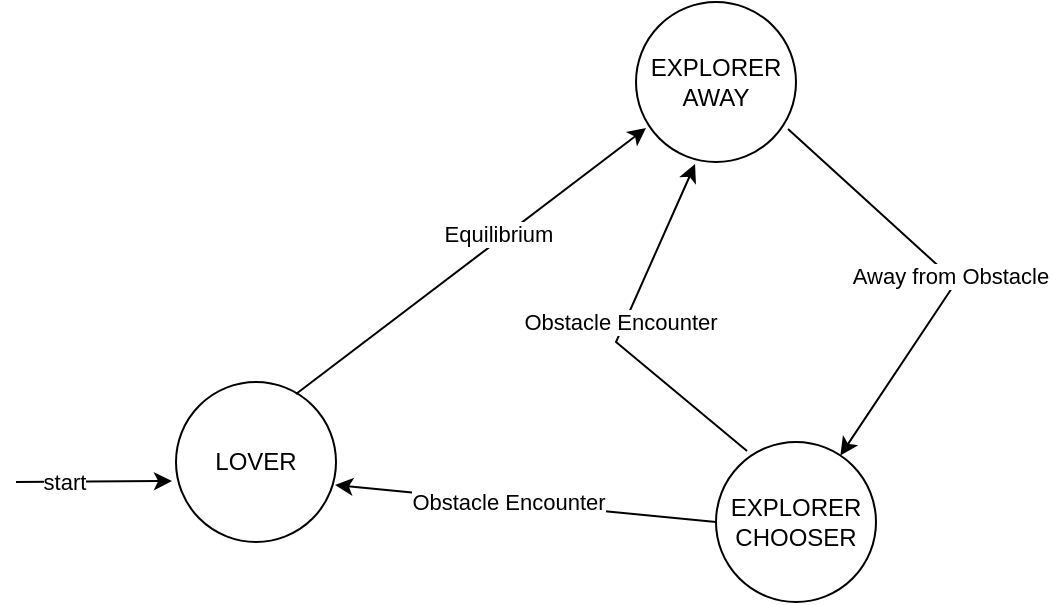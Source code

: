 <mxfile version="26.0.16">
  <diagram name="Seite-1" id="c3ej4vT4nyOo6T_Is-6b">
    <mxGraphModel dx="756" dy="639" grid="1" gridSize="10" guides="1" tooltips="1" connect="1" arrows="1" fold="1" page="1" pageScale="1" pageWidth="827" pageHeight="1169" math="0" shadow="0">
      <root>
        <mxCell id="0" />
        <mxCell id="1" parent="0" />
        <mxCell id="BfWytJAH_e0osU_aniQq-2" value="LOVER" style="ellipse;whiteSpace=wrap;html=1;aspect=fixed;" parent="1" vertex="1">
          <mxGeometry x="350" y="210" width="80" height="80" as="geometry" />
        </mxCell>
        <mxCell id="BfWytJAH_e0osU_aniQq-3" value="EXPLORER AWAY" style="ellipse;whiteSpace=wrap;html=1;aspect=fixed;" parent="1" vertex="1">
          <mxGeometry x="580" y="20" width="80" height="80" as="geometry" />
        </mxCell>
        <mxCell id="BfWytJAH_e0osU_aniQq-4" value="EXPLORER CHOOSER" style="ellipse;whiteSpace=wrap;html=1;aspect=fixed;" parent="1" vertex="1">
          <mxGeometry x="620" y="240" width="80" height="80" as="geometry" />
        </mxCell>
        <mxCell id="BfWytJAH_e0osU_aniQq-5" value="" style="endArrow=classic;html=1;rounded=0;entryX=-0.025;entryY=0.619;entryDx=0;entryDy=0;entryPerimeter=0;" parent="1" target="BfWytJAH_e0osU_aniQq-2" edge="1">
          <mxGeometry width="50" height="50" relative="1" as="geometry">
            <mxPoint x="270" y="260" as="sourcePoint" />
            <mxPoint x="440" y="220" as="targetPoint" />
          </mxGeometry>
        </mxCell>
        <mxCell id="BfWytJAH_e0osU_aniQq-6" value="start" style="edgeLabel;html=1;align=center;verticalAlign=middle;resizable=0;points=[];" parent="BfWytJAH_e0osU_aniQq-5" vertex="1" connectable="0">
          <mxGeometry x="-0.385" relative="1" as="geometry">
            <mxPoint as="offset" />
          </mxGeometry>
        </mxCell>
        <mxCell id="BfWytJAH_e0osU_aniQq-7" value="" style="endArrow=classic;html=1;rounded=0;exitX=0.75;exitY=0.075;exitDx=0;exitDy=0;exitPerimeter=0;entryX=0.063;entryY=0.788;entryDx=0;entryDy=0;entryPerimeter=0;" parent="1" source="BfWytJAH_e0osU_aniQq-2" target="BfWytJAH_e0osU_aniQq-3" edge="1">
          <mxGeometry width="50" height="50" relative="1" as="geometry">
            <mxPoint x="410" y="270" as="sourcePoint" />
            <mxPoint x="460" y="220" as="targetPoint" />
          </mxGeometry>
        </mxCell>
        <mxCell id="BfWytJAH_e0osU_aniQq-8" value="Equilibrium" style="edgeLabel;html=1;align=center;verticalAlign=middle;resizable=0;points=[];" parent="BfWytJAH_e0osU_aniQq-7" vertex="1" connectable="0">
          <mxGeometry x="0.172" y="3" relative="1" as="geometry">
            <mxPoint as="offset" />
          </mxGeometry>
        </mxCell>
        <mxCell id="BfWytJAH_e0osU_aniQq-9" value="Away from Obstacle" style="endArrow=classic;html=1;rounded=0;exitX=0.95;exitY=0.794;exitDx=0;exitDy=0;exitPerimeter=0;" parent="1" source="BfWytJAH_e0osU_aniQq-3" target="BfWytJAH_e0osU_aniQq-4" edge="1">
          <mxGeometry width="50" height="50" relative="1" as="geometry">
            <mxPoint x="430" y="270" as="sourcePoint" />
            <mxPoint x="480" y="220" as="targetPoint" />
            <Array as="points">
              <mxPoint x="740" y="160" />
            </Array>
          </mxGeometry>
        </mxCell>
        <mxCell id="BfWytJAH_e0osU_aniQq-12" value="" style="endArrow=classic;html=1;rounded=0;exitX=0.194;exitY=0.056;exitDx=0;exitDy=0;exitPerimeter=0;entryX=0.369;entryY=1.013;entryDx=0;entryDy=0;entryPerimeter=0;" parent="1" source="BfWytJAH_e0osU_aniQq-4" target="BfWytJAH_e0osU_aniQq-3" edge="1">
          <mxGeometry width="50" height="50" relative="1" as="geometry">
            <mxPoint x="430" y="270" as="sourcePoint" />
            <mxPoint x="480" y="220" as="targetPoint" />
            <Array as="points">
              <mxPoint x="570" y="190" />
            </Array>
          </mxGeometry>
        </mxCell>
        <mxCell id="BfWytJAH_e0osU_aniQq-14" value="Obstacle Encounter" style="edgeLabel;html=1;align=center;verticalAlign=middle;resizable=0;points=[];" parent="BfWytJAH_e0osU_aniQq-12" vertex="1" connectable="0">
          <mxGeometry x="0.046" y="3" relative="1" as="geometry">
            <mxPoint as="offset" />
          </mxGeometry>
        </mxCell>
        <mxCell id="BfWytJAH_e0osU_aniQq-15" value="" style="endArrow=classic;html=1;rounded=0;exitX=0;exitY=0.5;exitDx=0;exitDy=0;entryX=0.994;entryY=0.644;entryDx=0;entryDy=0;entryPerimeter=0;" parent="1" source="BfWytJAH_e0osU_aniQq-4" target="BfWytJAH_e0osU_aniQq-2" edge="1">
          <mxGeometry width="50" height="50" relative="1" as="geometry">
            <mxPoint x="430" y="270" as="sourcePoint" />
            <mxPoint x="480" y="220" as="targetPoint" />
          </mxGeometry>
        </mxCell>
        <mxCell id="BfWytJAH_e0osU_aniQq-16" value="Obstacle Encounter" style="edgeLabel;html=1;align=center;verticalAlign=middle;resizable=0;points=[];" parent="BfWytJAH_e0osU_aniQq-15" vertex="1" connectable="0">
          <mxGeometry x="0.094" relative="1" as="geometry">
            <mxPoint as="offset" />
          </mxGeometry>
        </mxCell>
      </root>
    </mxGraphModel>
  </diagram>
</mxfile>
